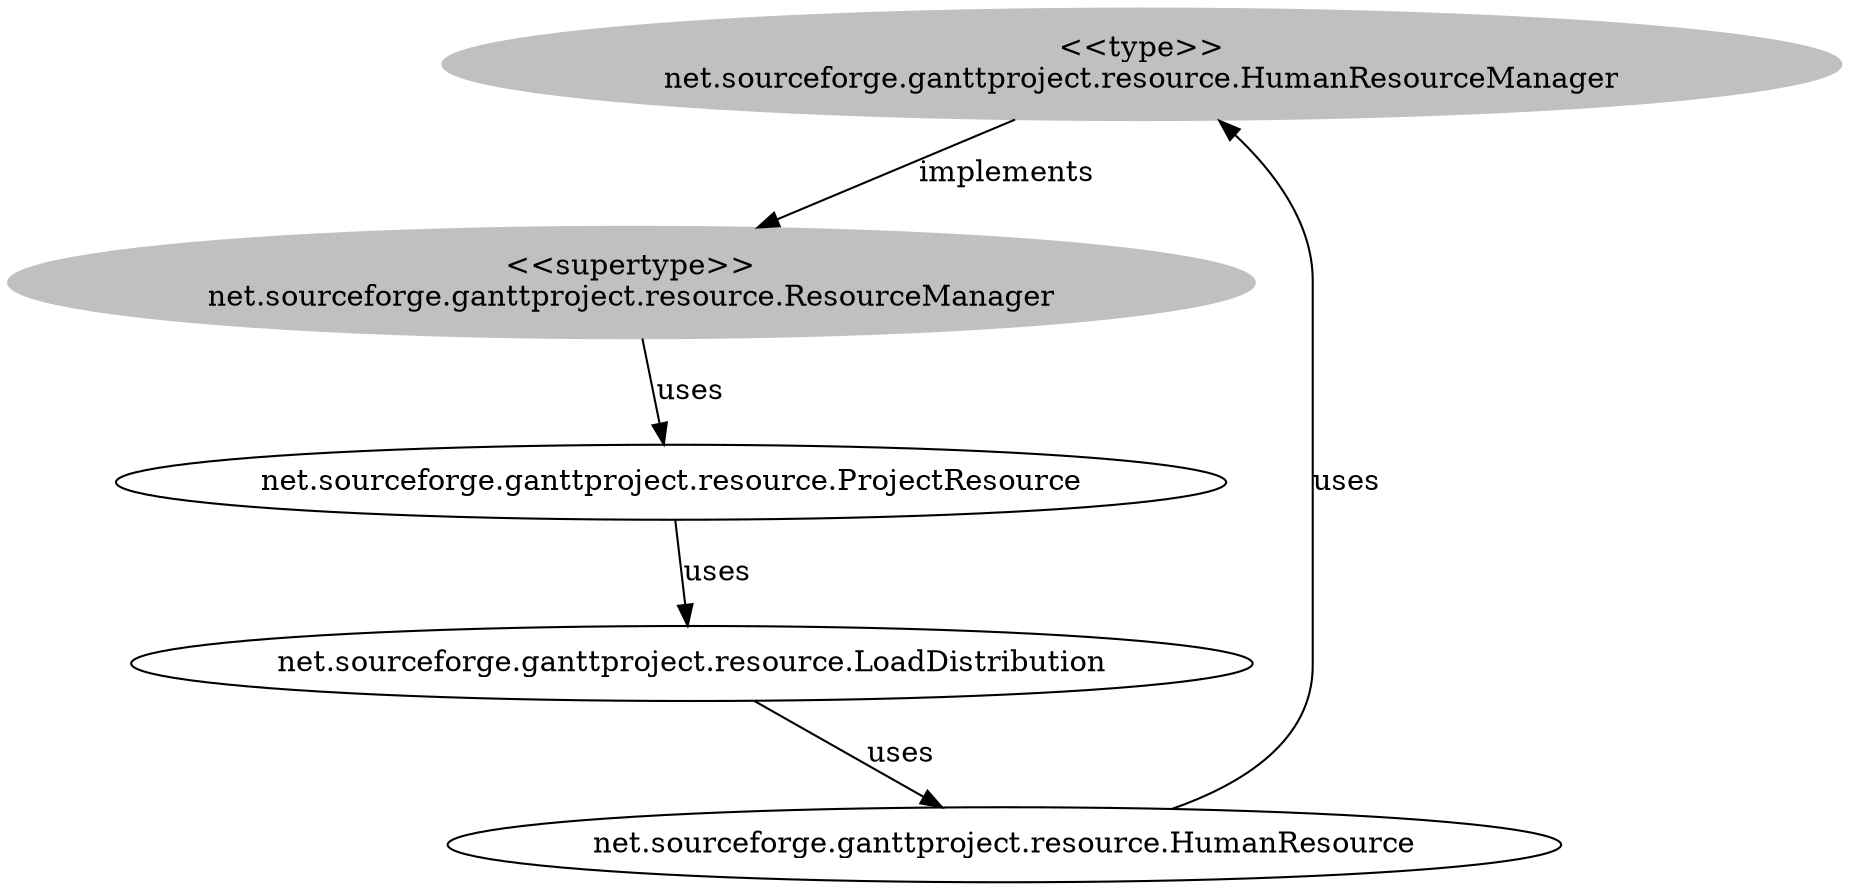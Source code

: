 digraph stk {
	net_sourceforge_ganttproject_resource_HumanResourceManager [label="<<type>>
net.sourceforge.ganttproject.resource.HumanResourceManager",style=filled,color="grey"];
	net_sourceforge_ganttproject_resource_ResourceManager [label="<<supertype>>
net.sourceforge.ganttproject.resource.ResourceManager",style=filled,color="grey"];
	net_sourceforge_ganttproject_resource_LoadDistribution [label="net.sourceforge.ganttproject.resource.LoadDistribution"];
	net_sourceforge_ganttproject_resource_HumanResource [label="net.sourceforge.ganttproject.resource.HumanResource"];
	net_sourceforge_ganttproject_resource_ProjectResource [label="net.sourceforge.ganttproject.resource.ProjectResource"];
	net_sourceforge_ganttproject_resource_HumanResourceManager -> net_sourceforge_ganttproject_resource_ResourceManager [label=implements];
	net_sourceforge_ganttproject_resource_ResourceManager -> net_sourceforge_ganttproject_resource_ProjectResource [label=uses];
	net_sourceforge_ganttproject_resource_ProjectResource -> net_sourceforge_ganttproject_resource_LoadDistribution [label=uses];
	net_sourceforge_ganttproject_resource_LoadDistribution -> net_sourceforge_ganttproject_resource_HumanResource [label=uses];
	net_sourceforge_ganttproject_resource_HumanResource -> net_sourceforge_ganttproject_resource_HumanResourceManager [label=uses];
}
